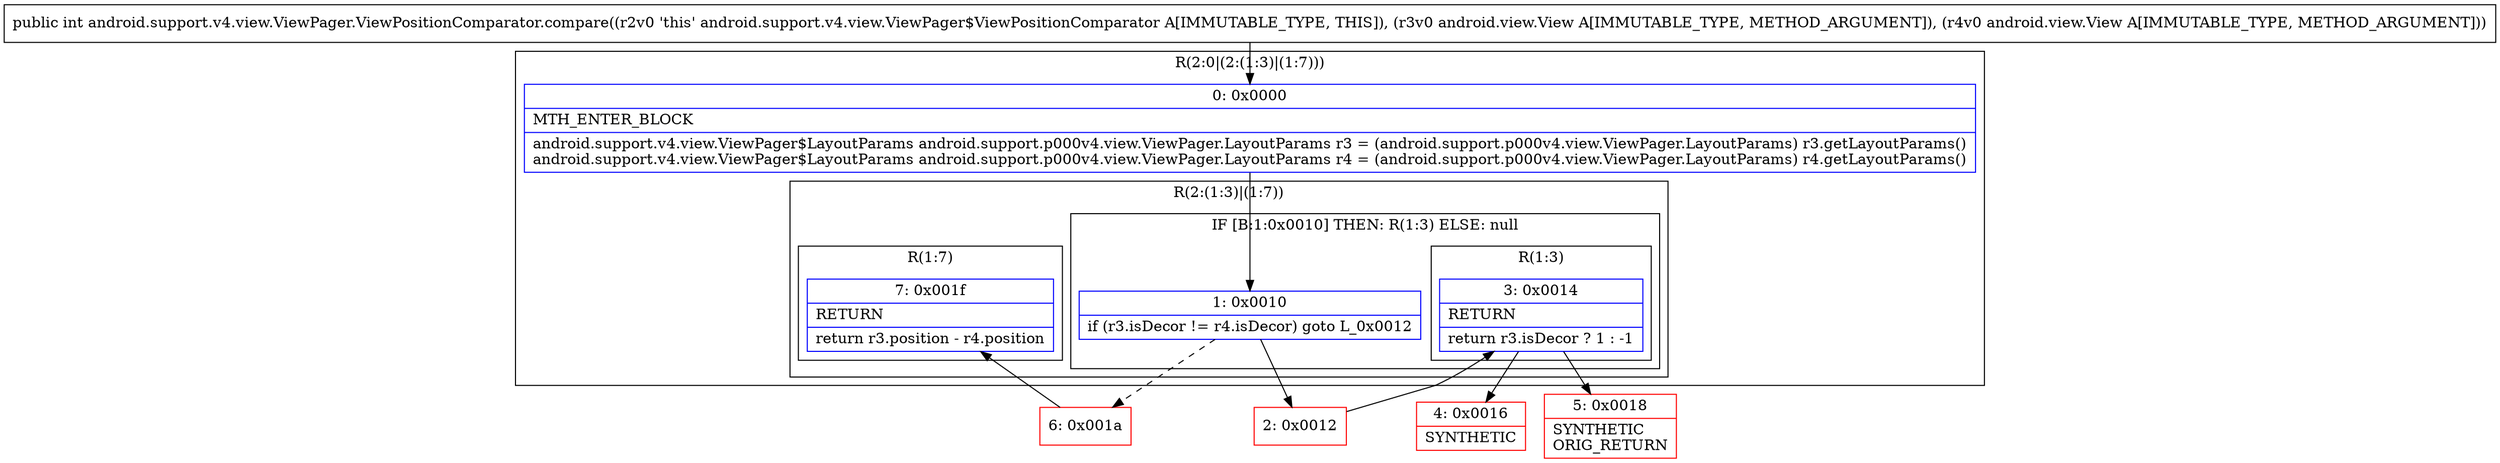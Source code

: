 digraph "CFG forandroid.support.v4.view.ViewPager.ViewPositionComparator.compare(Landroid\/view\/View;Landroid\/view\/View;)I" {
subgraph cluster_Region_947292686 {
label = "R(2:0|(2:(1:3)|(1:7)))";
node [shape=record,color=blue];
Node_0 [shape=record,label="{0\:\ 0x0000|MTH_ENTER_BLOCK\l|android.support.v4.view.ViewPager$LayoutParams android.support.p000v4.view.ViewPager.LayoutParams r3 = (android.support.p000v4.view.ViewPager.LayoutParams) r3.getLayoutParams()\landroid.support.v4.view.ViewPager$LayoutParams android.support.p000v4.view.ViewPager.LayoutParams r4 = (android.support.p000v4.view.ViewPager.LayoutParams) r4.getLayoutParams()\l}"];
subgraph cluster_Region_725141943 {
label = "R(2:(1:3)|(1:7))";
node [shape=record,color=blue];
subgraph cluster_IfRegion_22365513 {
label = "IF [B:1:0x0010] THEN: R(1:3) ELSE: null";
node [shape=record,color=blue];
Node_1 [shape=record,label="{1\:\ 0x0010|if (r3.isDecor != r4.isDecor) goto L_0x0012\l}"];
subgraph cluster_Region_456417875 {
label = "R(1:3)";
node [shape=record,color=blue];
Node_3 [shape=record,label="{3\:\ 0x0014|RETURN\l|return r3.isDecor ? 1 : \-1\l}"];
}
}
subgraph cluster_Region_125022352 {
label = "R(1:7)";
node [shape=record,color=blue];
Node_7 [shape=record,label="{7\:\ 0x001f|RETURN\l|return r3.position \- r4.position\l}"];
}
}
}
Node_2 [shape=record,color=red,label="{2\:\ 0x0012}"];
Node_4 [shape=record,color=red,label="{4\:\ 0x0016|SYNTHETIC\l}"];
Node_5 [shape=record,color=red,label="{5\:\ 0x0018|SYNTHETIC\lORIG_RETURN\l}"];
Node_6 [shape=record,color=red,label="{6\:\ 0x001a}"];
MethodNode[shape=record,label="{public int android.support.v4.view.ViewPager.ViewPositionComparator.compare((r2v0 'this' android.support.v4.view.ViewPager$ViewPositionComparator A[IMMUTABLE_TYPE, THIS]), (r3v0 android.view.View A[IMMUTABLE_TYPE, METHOD_ARGUMENT]), (r4v0 android.view.View A[IMMUTABLE_TYPE, METHOD_ARGUMENT])) }"];
MethodNode -> Node_0;
Node_0 -> Node_1;
Node_1 -> Node_2;
Node_1 -> Node_6[style=dashed];
Node_3 -> Node_4;
Node_3 -> Node_5;
Node_2 -> Node_3;
Node_6 -> Node_7;
}

